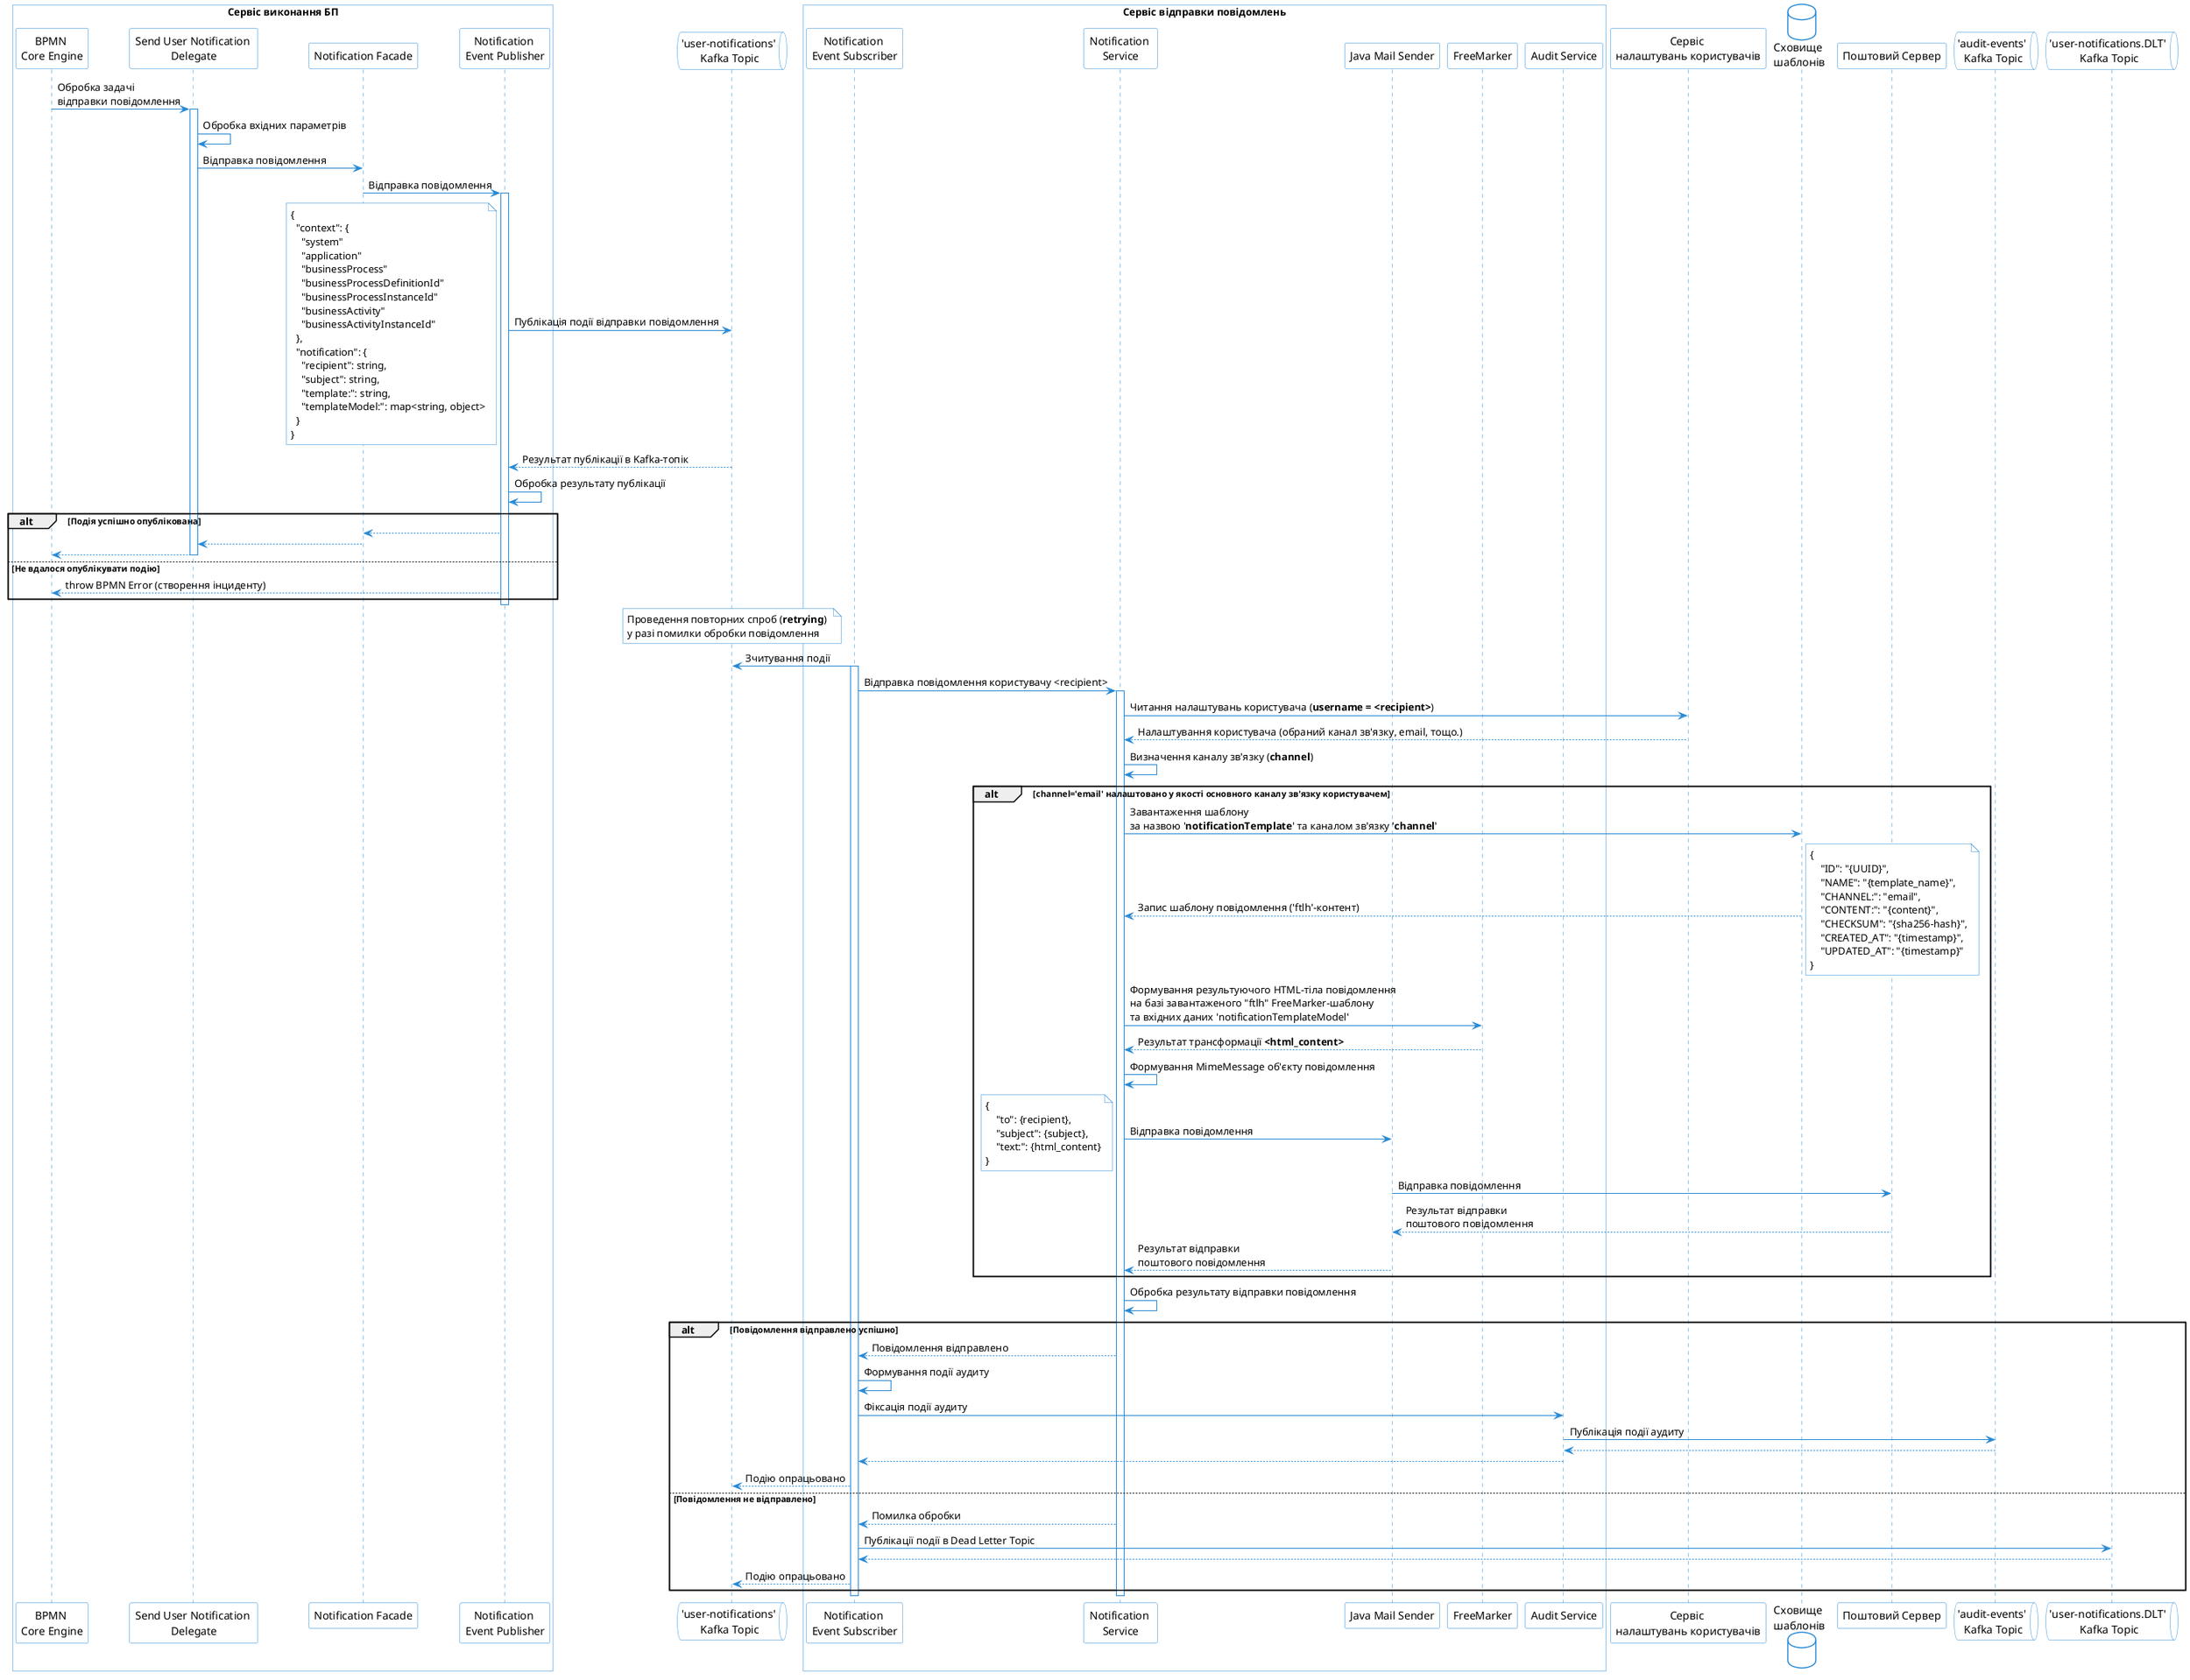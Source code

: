 @startuml
skinparam shadowing false
skinparam DatabaseBackgroundColor white
skinparam DatabaseBorderColor #2688d4
skinparam QueueBackgroundColor white
skinparam QueueBorderColor #2688d4
skinparam NoteBackgroundColor white
skinparam NoteBorderColor #2688d4
skinparam sequence {
    ArrowColor #2688d4
    ActorBorderColor #2688d4
    LifeLineBorderColor #2688d4
    ParticipantBorderColor #2688d4
    ParticipantBackgroundColor white
    BoxBorderColor #2688d4
    BoxBackgroundColor white
}

box "Сервіс виконання БП"
    participant "BPMN \nCore Engine" as engine
    participant "Send User Notification \nDelegate" as send_notification_delegate
    participant "Notification Facade" as notification_facade
    participant "Notification \nEvent Publisher" as notification_kafka_publisher
end box

queue "'user-notifications'\n Kafka Topic" as user_notifications_kafka_topic

box "Сервіс відправки повідомлень"
  participant "Notification \nEvent Subscriber" as notification_kafka_subscriber
  participant "Notification \nService" as notification_service
  participant "Java Mail Sender" as email_sender
  participant "FreeMarker" as freemarker_processor
  participant "Audit Service" as audit_service
end box

participant "Сервіс \nналаштувань користувачів" as user_settings_service
database "Сховище \nшаблонів" as template_db
participant "Поштовий Сервер" as mail_server

queue "'audit-events'\n Kafka Topic" as audit_events_kafka_topic

queue "'user-notifications.DLT'\n Kafka Topic" as user_notifications_dlt_kafka_topic

engine -> send_notification_delegate: Обробка задачі \nвідправки повідомлення
activate send_notification_delegate
  send_notification_delegate -> send_notification_delegate: Обробка вхідних параметрів
  send_notification_delegate -> notification_facade: Відправка повідомлення
  notification_facade -> notification_kafka_publisher: Відправка повідомлення
  activate notification_kafka_publisher
  notification_kafka_publisher -> user_notifications_kafka_topic: Публікація події відправки повідомлення
    note left
      {
        "context": {
          "system"
          "application"
          "businessProcess"
          "businessProcessDefinitionId"
          "businessProcessInstanceId"
          "businessActivity"
          "businessActivityInstanceId"
        },
        "notification": {
          "recipient": string,
          "subject": string,
          "template:": string,
          "templateModel:": map<string, object>
        }
      }
    end note
  user_notifications_kafka_topic --> notification_kafka_publisher: Результат публікації в Kafka-топік
  notification_kafka_publisher -> notification_kafka_publisher: Обробка результату публікації

  alt Подія успішно опублікована
    notification_kafka_publisher --> notification_facade
    notification_facade --> send_notification_delegate
    send_notification_delegate --> engine
  deactivate send_notification_delegate
else Не вдалося опублікувати подію
notification_kafka_publisher --> engine: throw BPMN Error (створення інциденту)
end
deactivate notification_kafka_publisher

note over of user_notifications_kafka_topic : Проведення повторних спроб (**retrying**) \nу разі помилки обробки повідомлення
notification_kafka_subscriber -> user_notifications_kafka_topic: Зчитування події
activate notification_kafka_subscriber
notification_kafka_subscriber -> notification_service: Відправка повідомлення користувачу <recipient>
activate notification_service
  notification_service -> user_settings_service: Читання налаштувань користувача (**username = <recipient>**)
  user_settings_service --> notification_service: Налаштування користувача (обраний канал зв'язку, email, тощо.)
  notification_service -> notification_service: Визначення каналу зв'язку (**channel**)

  alt channel='email' налаштовано у якості основного каналу зв'язку користувачем
    notification_service -> template_db: Завантаження шаблону \nза назвою '**notificationTemplate**' та каналом зв'язку '**channel**'
    template_db --> notification_service: Запис шаблону повідомлення ('ftlh'-контент)
      note right
        {
            "ID": "{UUID}",
            "NAME": "{template_name}",
            "CHANNEL:": "email",
            "CONTENT:": "{content}",
            "CHECKSUM": "{sha256-hash}",
            "CREATED_AT": "{timestamp}",
            "UPDATED_AT": "{timestamp}"
        }
      end note
    notification_service -> freemarker_processor: Формування результуючого HTML-тіла повідомлення \nна базі завантаженого "ftlh" FreeMarker-шаблону \nта вхідних даних 'notificationTemplateModel'
    freemarker_processor --> notification_service: Результат трансформації **<html_content>**
    notification_service -> notification_service: Формування MimeMessage об'єкту повідомлення
    notification_service -> email_sender: Відправка повідомлення
      note left
        {
            "to": {recipient},
            "subject": {subject},
            "text:": {html_content}
        }
      end note
    email_sender -> mail_server: Відправка повідомлення
    mail_server --> email_sender: Результат відправки \nпоштового повідомлення
    email_sender --> notification_service: Результат відправки \nпоштового повідомлення
  end
  notification_service -> notification_service: Обробка результату відправки повідомлення

  alt Повідомлення відправлено успішно
    notification_service --> notification_kafka_subscriber: Повідомлення відправлено
    notification_kafka_subscriber -> notification_kafka_subscriber: Формування події аудиту
    notification_kafka_subscriber -> audit_service: Фіксація події аудиту
    audit_service -> audit_events_kafka_topic: Публікація події аудиту
    audit_events_kafka_topic --> audit_service
    audit_service --> notification_kafka_subscriber
    notification_kafka_subscriber --> user_notifications_kafka_topic: Подію опрацьовано
  else Повідомлення не відправлено
    notification_service --> notification_kafka_subscriber: Помилка обробки
    notification_kafka_subscriber -> user_notifications_dlt_kafka_topic: Публікації події в Dead Letter Topic
    user_notifications_dlt_kafka_topic --> notification_kafka_subscriber
    notification_kafka_subscriber --> user_notifications_kafka_topic: Подію опрацьовано
  end
deactivate notification_service
deactivate notification_kafka_subscriber
@enduml